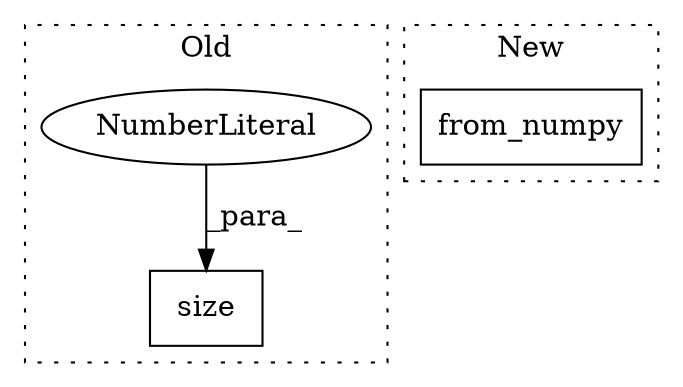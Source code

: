 digraph G {
subgraph cluster0 {
1 [label="size" a="32" s="4912,4918" l="5,1" shape="box"];
3 [label="NumberLiteral" a="34" s="4917" l="1" shape="ellipse"];
label = "Old";
style="dotted";
}
subgraph cluster1 {
2 [label="from_numpy" a="32" s="5258,5280" l="11,1" shape="box"];
label = "New";
style="dotted";
}
3 -> 1 [label="_para_"];
}